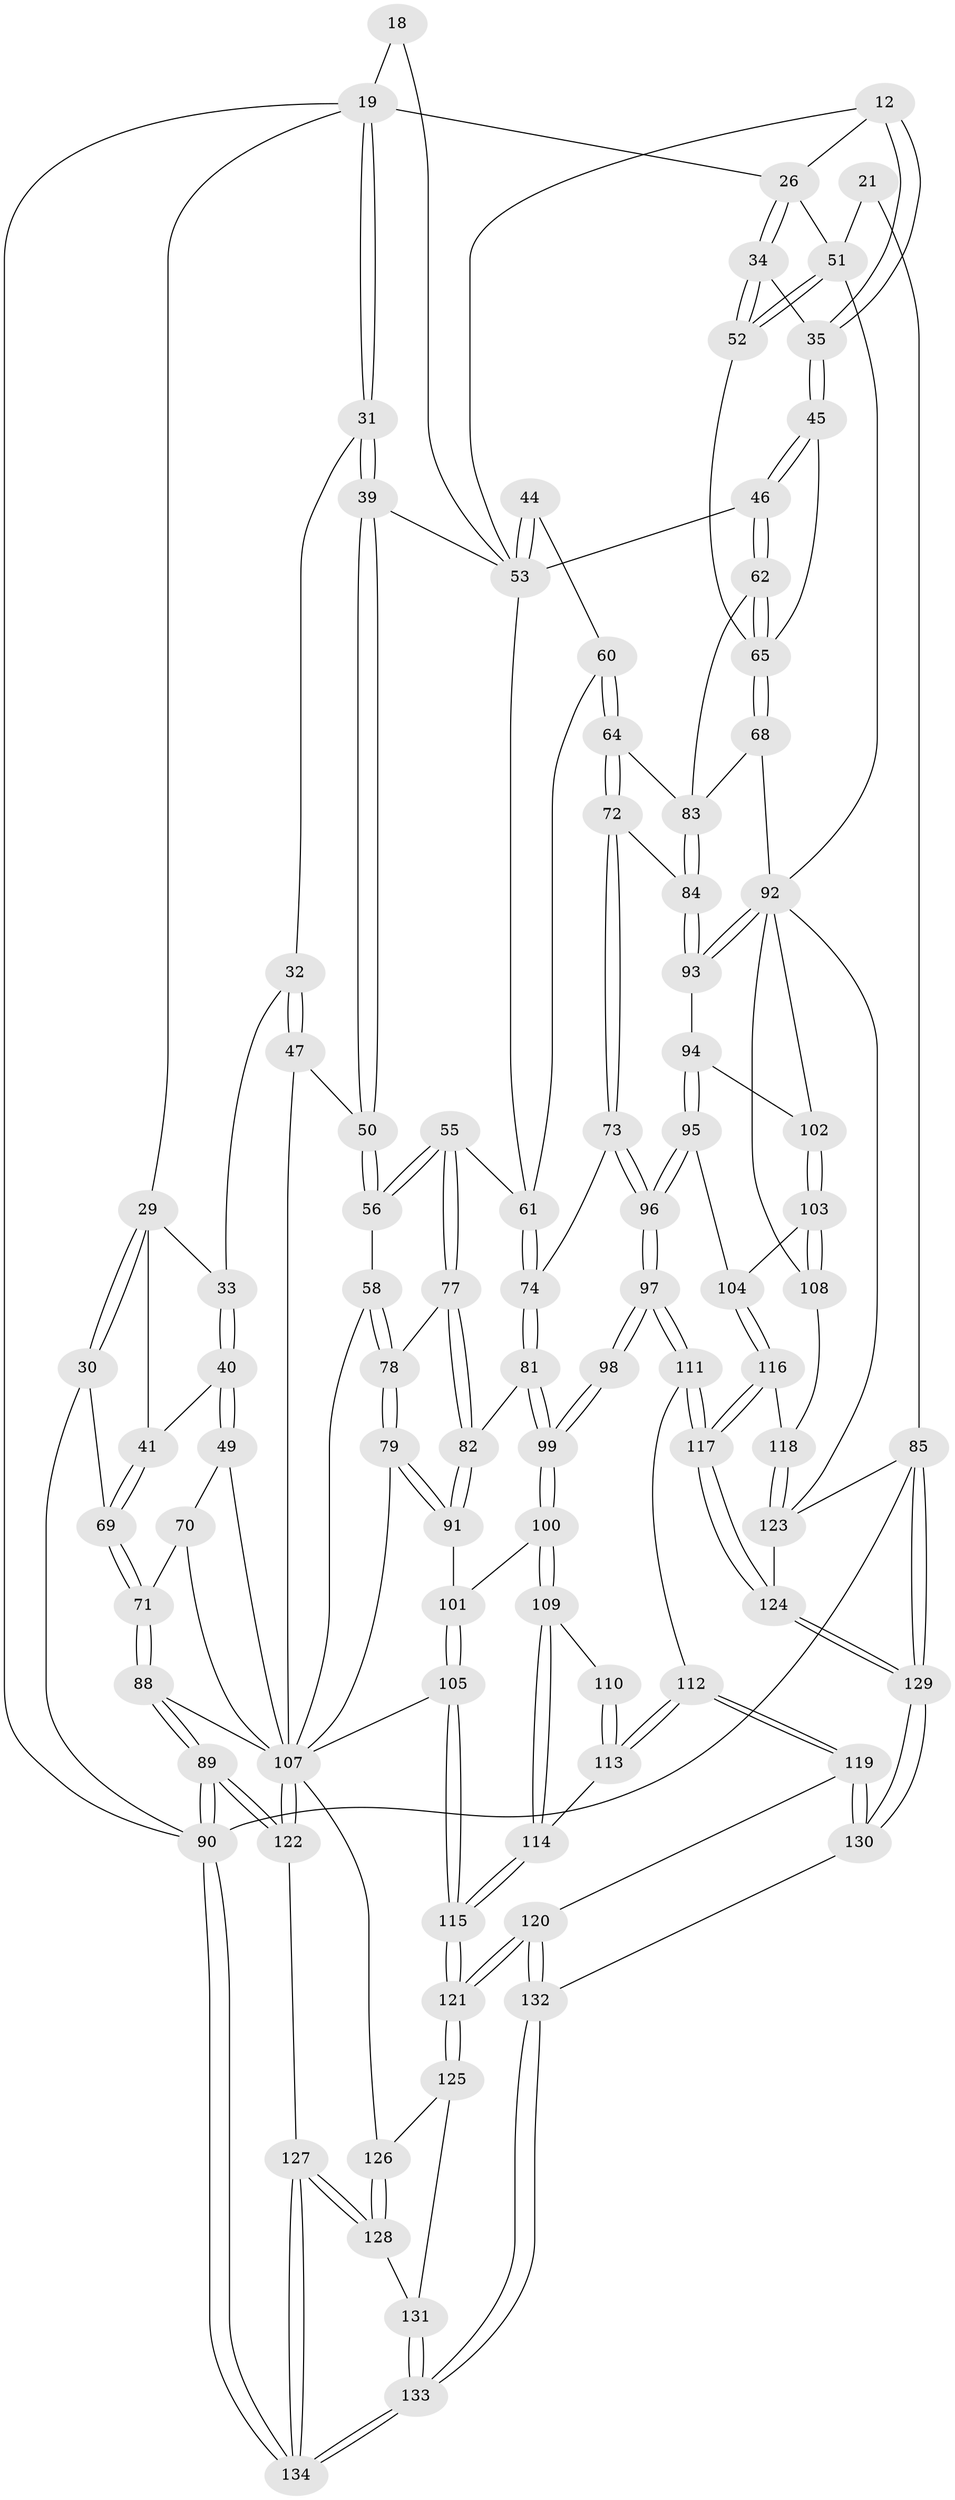 // original degree distribution, {3: 0.022388059701492536, 6: 0.21641791044776118, 4: 0.21641791044776118, 5: 0.5447761194029851}
// Generated by graph-tools (version 1.1) at 2025/05/03/04/25 22:05:28]
// undirected, 93 vertices, 228 edges
graph export_dot {
graph [start="1"]
  node [color=gray90,style=filled];
  12 [pos="+0.760111567644148+0.13419189312168725"];
  18 [pos="+0.47974454735275035+0.13159035867306326",super="+15"];
  19 [pos="+0.4634756530103275+0.11633301810081655",super="+17"];
  21 [pos="+1+0.0017856718907025076",super="+20"];
  26 [pos="+0.9341485842239038+0.21438391309154348",super="+23+11"];
  29 [pos="+0.07489472495165955+0.12400721038121237",super="+28"];
  30 [pos="+0+0"];
  31 [pos="+0.3462108838670638+0.1902586928641858"];
  32 [pos="+0.23184181218208025+0.14543471078008927"];
  33 [pos="+0.2246737599744402+0.13978458171602381"];
  34 [pos="+0.9355234792176416+0.2224803012698121"];
  35 [pos="+0.8888625076424042+0.260305920042964"];
  39 [pos="+0.35392459981906277+0.2126931486710637"];
  40 [pos="+0.10219879489139935+0.3019394170899089"];
  41 [pos="+0.02823862318897678+0.2893806836634244"];
  44 [pos="+0.5383053864446734+0.24828583270056653",super="+43"];
  45 [pos="+0.8799815250327806+0.28787345448674057"];
  46 [pos="+0.7980598581059579+0.3403885544011005"];
  47 [pos="+0.2621664256244431+0.29515367374960855"];
  49 [pos="+0.16232246798111544+0.3775973973541267"];
  50 [pos="+0.3184782878006261+0.3051870553042032"];
  51 [pos="+1+0.24045672430239415",super="+27+25+24"];
  52 [pos="+1+0.25166217122969314"];
  53 [pos="+0.4717145653212914+0.36640143207825343",super="+38+37+42"];
  55 [pos="+0.44329378135655695+0.3990146237815959"];
  56 [pos="+0.3648613649847356+0.38566158114806254"];
  58 [pos="+0.2719548806918743+0.4183657478371409"];
  60 [pos="+0.6318938002521325+0.40798160991356364"];
  61 [pos="+0.5561291076880802+0.40517839496439767",super="+54"];
  62 [pos="+0.8015738117696425+0.3656563818883551"];
  64 [pos="+0.6664764817280331+0.4521797729683847"];
  65 [pos="+0.9609130807571019+0.4472333791174366",super="+57"];
  68 [pos="+0.9704043843269752+0.46096535257851273"];
  69 [pos="+0+0.31147726886687954"];
  70 [pos="+0.0769830020109789+0.45091929846867224"];
  71 [pos="+0+0.4514730861346967"];
  72 [pos="+0.6483859655696446+0.5541350519224628"];
  73 [pos="+0.6283081228433182+0.5747423096832598"];
  74 [pos="+0.5803969611265586+0.574108506506992"];
  77 [pos="+0.4363385792387699+0.49322452930036675"];
  78 [pos="+0.29439933140289415+0.5379352643750634"];
  79 [pos="+0.22127497903891305+0.6598805681836343"];
  81 [pos="+0.4993149158451476+0.5968926657351461"];
  82 [pos="+0.47459530485543955+0.5845195713652509"];
  83 [pos="+0.8138421998402536+0.5211416461843262",super="+63"];
  84 [pos="+0.8028508221584264+0.5604733309267671"];
  85 [pos="+1+1",super="+2"];
  88 [pos="+0+0.6457357310836671"];
  89 [pos="+0+0.8608048897082584"];
  90 [pos="+0+1",super="+4"];
  91 [pos="+0.3540872824528354+0.6604068589715795"];
  92 [pos="+1+0.5661070118692524",super="+87"];
  93 [pos="+0.8060241502176142+0.5714498923136759"];
  94 [pos="+0.8156242688583315+0.6451075533806606"];
  95 [pos="+0.8001035436764599+0.6876755249333805"];
  96 [pos="+0.6918879043898266+0.7174743888362826"];
  97 [pos="+0.6876979964528459+0.7231732420955619"];
  98 [pos="+0.6254815901909617+0.7236109107149804"];
  99 [pos="+0.5088211602400675+0.6443533200045156"];
  100 [pos="+0.4927688017315086+0.7448265136053339"];
  101 [pos="+0.3925785462942901+0.7134495846738164"];
  102 [pos="+1+0.61011786163084"];
  103 [pos="+0.9463304406575654+0.7226253329685711"];
  104 [pos="+0.8416816595343126+0.7363788234938208"];
  105 [pos="+0.3865312886365249+0.8397502185421502"];
  107 [pos="+0.19327046223023478+0.7975798888342163",super="+80+106+75+59+76+48"];
  108 [pos="+0.9874336884516645+0.821259324602819"];
  109 [pos="+0.4947246587759385+0.7510591378543136"];
  110 [pos="+0.5873490952431794+0.7422272010021262"];
  111 [pos="+0.6782374950392058+0.8391680465967402"];
  112 [pos="+0.6266179997935184+0.8674359535023765"];
  113 [pos="+0.5667241943227168+0.8240247600153571"];
  114 [pos="+0.4882180327310987+0.7979087010069434"];
  115 [pos="+0.4353263214245601+0.8558257453596396"];
  116 [pos="+0.8421271261471494+0.7393194758947286"];
  117 [pos="+0.7385684306358637+0.87829182780893"];
  118 [pos="+0.8842924390611664+0.8443266614289472"];
  119 [pos="+0.6194005727931348+0.8801496162460204"];
  120 [pos="+0.46420200708572906+0.9237330773826409"];
  121 [pos="+0.4585477312146055+0.915152354468451"];
  122 [pos="+0.18068832656502548+0.8458780682524412"];
  123 [pos="+0.8665902155247293+0.8829596641823467",super="+86"];
  124 [pos="+0.7916528578531821+0.934832516210594"];
  125 [pos="+0.3646995471696598+0.9485103918475315"];
  126 [pos="+0.34664393544181266+0.909529233000481"];
  127 [pos="+0.15801088830628937+0.9835015147786516"];
  128 [pos="+0.31311243307410624+0.9511229530761857"];
  129 [pos="+0.7664207525303013+1"];
  130 [pos="+0.6147713109866404+1"];
  131 [pos="+0.351700399945094+0.961526980770794"];
  132 [pos="+0.5020467151877581+1"];
  133 [pos="+0.4622873936708499+1"];
  134 [pos="+0+1"];
  12 -- 35;
  12 -- 35;
  12 -- 53;
  12 -- 26;
  18 -- 19 [weight=2];
  18 -- 53 [weight=2];
  19 -- 31;
  19 -- 31;
  19 -- 90 [weight=2];
  19 -- 29;
  19 -- 26;
  21 -- 85 [weight=2];
  21 -- 51 [weight=3];
  26 -- 34;
  26 -- 34;
  26 -- 51 [weight=3];
  29 -- 30;
  29 -- 30;
  29 -- 41;
  29 -- 33;
  30 -- 69;
  30 -- 90;
  31 -- 32;
  31 -- 39;
  31 -- 39;
  32 -- 33;
  32 -- 47;
  32 -- 47;
  33 -- 40;
  33 -- 40;
  34 -- 35;
  34 -- 52;
  34 -- 52;
  35 -- 45;
  35 -- 45;
  39 -- 50;
  39 -- 50;
  39 -- 53;
  40 -- 41;
  40 -- 49;
  40 -- 49;
  41 -- 69;
  41 -- 69;
  44 -- 53 [weight=3];
  44 -- 53;
  44 -- 60;
  45 -- 46;
  45 -- 46;
  45 -- 65;
  46 -- 62;
  46 -- 62;
  46 -- 53;
  47 -- 50;
  47 -- 107;
  49 -- 70;
  49 -- 107;
  50 -- 56;
  50 -- 56;
  51 -- 52;
  51 -- 52;
  51 -- 92;
  52 -- 65;
  53 -- 61;
  55 -- 56;
  55 -- 56;
  55 -- 77;
  55 -- 77;
  55 -- 61;
  56 -- 58;
  58 -- 78;
  58 -- 78;
  58 -- 107;
  60 -- 61;
  60 -- 64;
  60 -- 64;
  61 -- 74;
  61 -- 74;
  62 -- 65;
  62 -- 65;
  62 -- 83;
  64 -- 72;
  64 -- 72;
  64 -- 83;
  65 -- 68;
  65 -- 68;
  68 -- 83;
  68 -- 92;
  69 -- 71;
  69 -- 71;
  70 -- 71;
  70 -- 107;
  71 -- 88;
  71 -- 88;
  72 -- 73;
  72 -- 73;
  72 -- 84;
  73 -- 74;
  73 -- 96;
  73 -- 96;
  74 -- 81;
  74 -- 81;
  77 -- 78;
  77 -- 82;
  77 -- 82;
  78 -- 79;
  78 -- 79;
  79 -- 91;
  79 -- 91;
  79 -- 107;
  81 -- 82;
  81 -- 99;
  81 -- 99;
  82 -- 91;
  82 -- 91;
  83 -- 84;
  83 -- 84;
  84 -- 93;
  84 -- 93;
  85 -- 129;
  85 -- 129;
  85 -- 90 [weight=2];
  85 -- 123;
  88 -- 89;
  88 -- 89;
  88 -- 107;
  89 -- 90;
  89 -- 90;
  89 -- 122;
  89 -- 122;
  90 -- 134;
  90 -- 134;
  91 -- 101;
  92 -- 93;
  92 -- 93;
  92 -- 102;
  92 -- 123;
  92 -- 108;
  93 -- 94;
  94 -- 95;
  94 -- 95;
  94 -- 102;
  95 -- 96;
  95 -- 96;
  95 -- 104;
  96 -- 97;
  96 -- 97;
  97 -- 98;
  97 -- 98;
  97 -- 111;
  97 -- 111;
  98 -- 99;
  98 -- 99;
  99 -- 100;
  99 -- 100;
  100 -- 101;
  100 -- 109;
  100 -- 109;
  101 -- 105;
  101 -- 105;
  102 -- 103;
  102 -- 103;
  103 -- 104;
  103 -- 108;
  103 -- 108;
  104 -- 116;
  104 -- 116;
  105 -- 115;
  105 -- 115;
  105 -- 107;
  107 -- 122;
  107 -- 122;
  107 -- 126;
  108 -- 118;
  109 -- 110;
  109 -- 114;
  109 -- 114;
  110 -- 113;
  110 -- 113;
  111 -- 112;
  111 -- 117;
  111 -- 117;
  112 -- 113;
  112 -- 113;
  112 -- 119;
  112 -- 119;
  113 -- 114;
  114 -- 115;
  114 -- 115;
  115 -- 121;
  115 -- 121;
  116 -- 117;
  116 -- 117;
  116 -- 118;
  117 -- 124;
  117 -- 124;
  118 -- 123;
  118 -- 123;
  119 -- 120;
  119 -- 130;
  119 -- 130;
  120 -- 121;
  120 -- 121;
  120 -- 132;
  120 -- 132;
  121 -- 125;
  121 -- 125;
  122 -- 127;
  123 -- 124;
  124 -- 129;
  124 -- 129;
  125 -- 126;
  125 -- 131;
  126 -- 128;
  126 -- 128;
  127 -- 128;
  127 -- 128;
  127 -- 134;
  127 -- 134;
  128 -- 131;
  129 -- 130;
  129 -- 130;
  130 -- 132;
  131 -- 133;
  131 -- 133;
  132 -- 133;
  132 -- 133;
  133 -- 134;
  133 -- 134;
}

